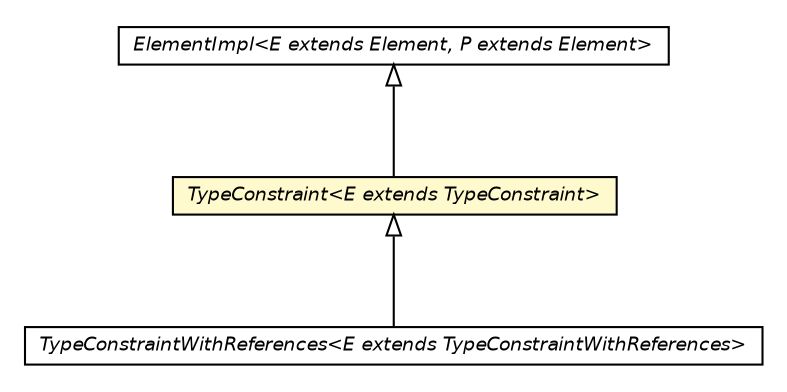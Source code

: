 #!/usr/local/bin/dot
#
# Class diagram 
# Generated by UMLGraph version 5.2 (http://www.umlgraph.org/)
#

digraph G {
	edge [fontname="Helvetica",fontsize=10,labelfontname="Helvetica",labelfontsize=10];
	node [fontname="Helvetica",fontsize=10,shape=plaintext];
	nodesep=0.25;
	ranksep=0.5;
	// chameleon.core.element.ElementImpl<E extends chameleon.core.element.Element, P extends chameleon.core.element.Element>
	c27576 [label=<<table title="chameleon.core.element.ElementImpl" border="0" cellborder="1" cellspacing="0" cellpadding="2" port="p" href="../../element/ElementImpl.html">
		<tr><td><table border="0" cellspacing="0" cellpadding="1">
<tr><td align="center" balign="center"><font face="Helvetica-Oblique"> ElementImpl&lt;E extends Element, P extends Element&gt; </font></td></tr>
		</table></td></tr>
		</table>>, fontname="Helvetica", fontcolor="black", fontsize=9.0];
	// chameleon.core.type.generics.TypeConstraintWithReferences<E extends chameleon.core.type.generics.TypeConstraintWithReferences>
	c27702 [label=<<table title="chameleon.core.type.generics.TypeConstraintWithReferences" border="0" cellborder="1" cellspacing="0" cellpadding="2" port="p" href="./TypeConstraintWithReferences.html">
		<tr><td><table border="0" cellspacing="0" cellpadding="1">
<tr><td align="center" balign="center"><font face="Helvetica-Oblique"> TypeConstraintWithReferences&lt;E extends TypeConstraintWithReferences&gt; </font></td></tr>
		</table></td></tr>
		</table>>, fontname="Helvetica", fontcolor="black", fontsize=9.0];
	// chameleon.core.type.generics.TypeConstraint<E extends chameleon.core.type.generics.TypeConstraint>
	c27703 [label=<<table title="chameleon.core.type.generics.TypeConstraint" border="0" cellborder="1" cellspacing="0" cellpadding="2" port="p" bgcolor="lemonChiffon" href="./TypeConstraint.html">
		<tr><td><table border="0" cellspacing="0" cellpadding="1">
<tr><td align="center" balign="center"><font face="Helvetica-Oblique"> TypeConstraint&lt;E extends TypeConstraint&gt; </font></td></tr>
		</table></td></tr>
		</table>>, fontname="Helvetica", fontcolor="black", fontsize=9.0];
	//chameleon.core.type.generics.TypeConstraintWithReferences<E extends chameleon.core.type.generics.TypeConstraintWithReferences> extends chameleon.core.type.generics.TypeConstraint<E>
	c27703:p -> c27702:p [dir=back,arrowtail=empty];
	//chameleon.core.type.generics.TypeConstraint<E extends chameleon.core.type.generics.TypeConstraint> extends chameleon.core.element.ElementImpl<E, chameleon.core.element.Element>
	c27576:p -> c27703:p [dir=back,arrowtail=empty];
}

